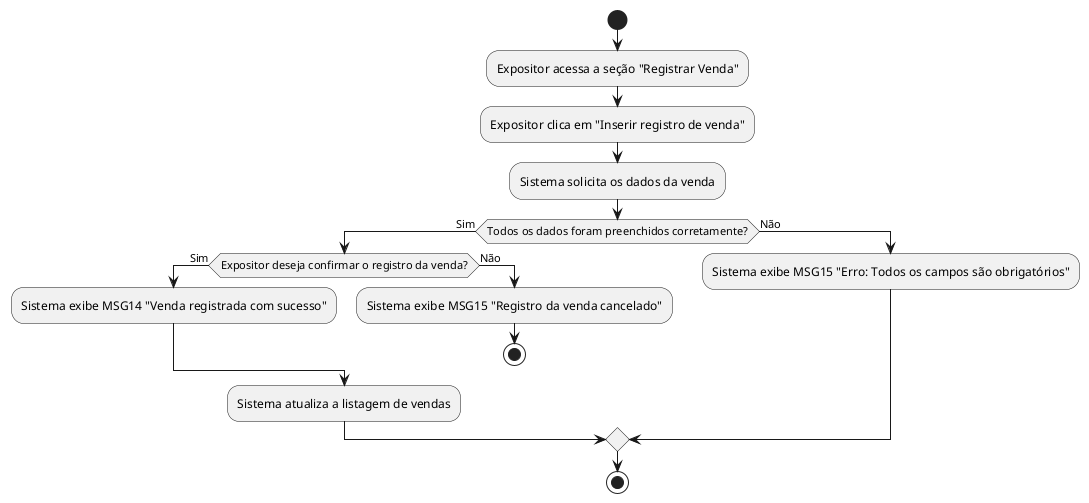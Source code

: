 @startuml

start

:Expositor acessa a seção "Registrar Venda";
:Expositor clica em "Inserir registro de venda";
:Sistema solicita os dados da venda;

if (Todos os dados foram preenchidos corretamente?) then (Sim)
    if (Expositor deseja confirmar o registro da venda?) then (Sim)
    :Sistema exibe MSG14 "Venda registrada com sucesso";
    else (Não)
    :Sistema exibe MSG15 "Registro da venda cancelado";
    stop
    endif
    :Sistema atualiza a listagem de vendas;
else (Não)
    :Sistema exibe MSG15 "Erro: Todos os campos são obrigatórios";
endif

stop

@enduml
